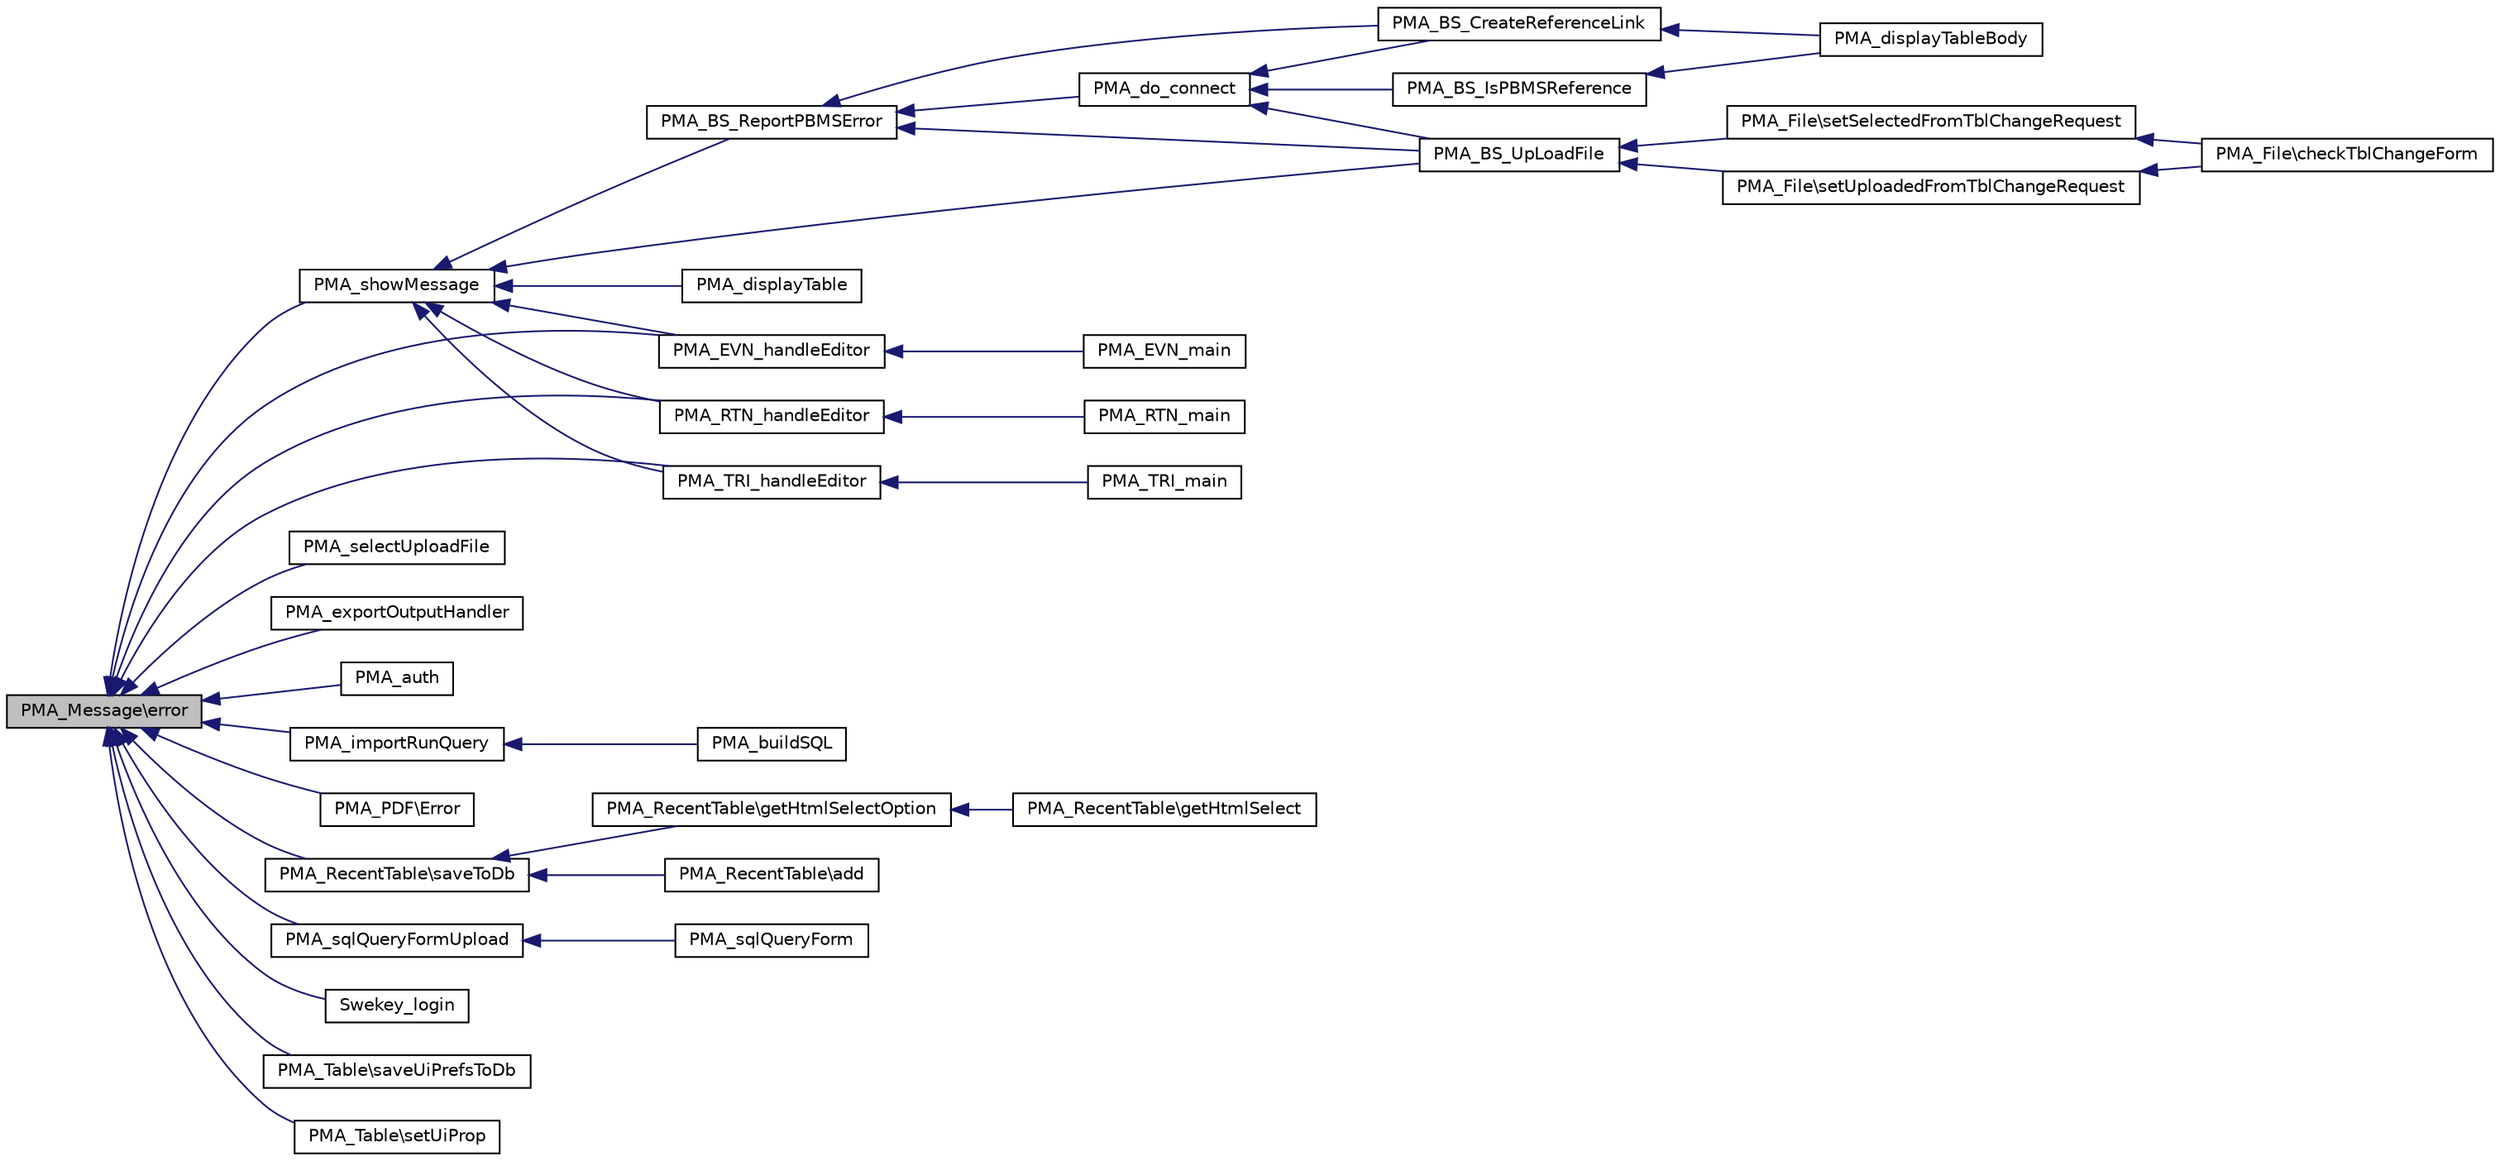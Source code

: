 digraph G
{
  edge [fontname="Helvetica",fontsize="10",labelfontname="Helvetica",labelfontsize="10"];
  node [fontname="Helvetica",fontsize="10",shape=record];
  rankdir="LR";
  Node1 [label="PMA_Message\\error",height=0.2,width=0.4,color="black", fillcolor="grey75", style="filled" fontcolor="black"];
  Node1 -> Node2 [dir="back",color="midnightblue",fontsize="10",style="solid",fontname="Helvetica"];
  Node2 [label="PMA_showMessage",height=0.2,width=0.4,color="black", fillcolor="white", style="filled",URL="$common_8lib_8php.html#ac856542e67ea0192bc0fc7fd1fb21d09",tooltip="displays the message and the query usually the message is the result of the query executed..."];
  Node2 -> Node3 [dir="back",color="midnightblue",fontsize="10",style="solid",fontname="Helvetica"];
  Node3 [label="PMA_BS_ReportPBMSError",height=0.2,width=0.4,color="black", fillcolor="white", style="filled",URL="$blobstreaming_8lib_8php.html#afd189175fc3a153d7519dc5aae546d50",tooltip="Retrieves and shows PBMS error."];
  Node3 -> Node4 [dir="back",color="midnightblue",fontsize="10",style="solid",fontname="Helvetica"];
  Node4 [label="PMA_do_connect",height=0.2,width=0.4,color="black", fillcolor="white", style="filled",URL="$blobstreaming_8lib_8php.html#a3d8545d55406624bab0917251b4d0105",tooltip="Tries to connect to PBMS server."];
  Node4 -> Node5 [dir="back",color="midnightblue",fontsize="10",style="solid",fontname="Helvetica"];
  Node5 [label="PMA_BS_IsPBMSReference",height=0.2,width=0.4,color="black", fillcolor="white", style="filled",URL="$blobstreaming_8lib_8php.html#a273956962a60db84a31283ba7991c044",tooltip="Checks whether the BLOB reference looks valid."];
  Node5 -> Node6 [dir="back",color="midnightblue",fontsize="10",style="solid",fontname="Helvetica"];
  Node6 [label="PMA_displayTableBody",height=0.2,width=0.4,color="black", fillcolor="white", style="filled",URL="$display__tbl_8lib_8php.html#a584c8e9b54e86afef57d654e60a836ed",tooltip="Displays the body of the results table."];
  Node4 -> Node7 [dir="back",color="midnightblue",fontsize="10",style="solid",fontname="Helvetica"];
  Node7 [label="PMA_BS_CreateReferenceLink",height=0.2,width=0.4,color="black", fillcolor="white", style="filled",URL="$blobstreaming_8lib_8php.html#a87b824dda195c745386060c163ee0bd7"];
  Node7 -> Node6 [dir="back",color="midnightblue",fontsize="10",style="solid",fontname="Helvetica"];
  Node4 -> Node8 [dir="back",color="midnightblue",fontsize="10",style="solid",fontname="Helvetica"];
  Node8 [label="PMA_BS_UpLoadFile",height=0.2,width=0.4,color="black", fillcolor="white", style="filled",URL="$blobstreaming_8lib_8php.html#a987ba4328adf59f089fd1bdc7b04fd32"];
  Node8 -> Node9 [dir="back",color="midnightblue",fontsize="10",style="solid",fontname="Helvetica"];
  Node9 [label="PMA_File\\setUploadedFromTblChangeRequest",height=0.2,width=0.4,color="black", fillcolor="white", style="filled",URL="$classPMA__File.html#a0e92c0b98fa87bca745c52682126ec74",tooltip="public"];
  Node9 -> Node10 [dir="back",color="midnightblue",fontsize="10",style="solid",fontname="Helvetica"];
  Node10 [label="PMA_File\\checkTblChangeForm",height=0.2,width=0.4,color="black", fillcolor="white", style="filled",URL="$classPMA__File.html#a9727b5d6c1e931147b67b6572f59184d",tooltip="checks the superglobals provided if the tbl_change form is submitted and uses the submitted/selected ..."];
  Node8 -> Node11 [dir="back",color="midnightblue",fontsize="10",style="solid",fontname="Helvetica"];
  Node11 [label="PMA_File\\setSelectedFromTblChangeRequest",height=0.2,width=0.4,color="black", fillcolor="white", style="filled",URL="$classPMA__File.html#a5ffe67d6bb949eb4e76a2c6af550bc22",tooltip="sets the name if the file to the one selected in the tbl_change form"];
  Node11 -> Node10 [dir="back",color="midnightblue",fontsize="10",style="solid",fontname="Helvetica"];
  Node3 -> Node7 [dir="back",color="midnightblue",fontsize="10",style="solid",fontname="Helvetica"];
  Node3 -> Node8 [dir="back",color="midnightblue",fontsize="10",style="solid",fontname="Helvetica"];
  Node2 -> Node8 [dir="back",color="midnightblue",fontsize="10",style="solid",fontname="Helvetica"];
  Node2 -> Node12 [dir="back",color="midnightblue",fontsize="10",style="solid",fontname="Helvetica"];
  Node12 [label="PMA_displayTable",height=0.2,width=0.4,color="black", fillcolor="white", style="filled",URL="$display__tbl_8lib_8php.html#ab64d4328beb5bc6b0a62abfa39fb447a",tooltip="Displays a table of results returned by a SQL query."];
  Node2 -> Node13 [dir="back",color="midnightblue",fontsize="10",style="solid",fontname="Helvetica"];
  Node13 [label="PMA_EVN_handleEditor",height=0.2,width=0.4,color="black", fillcolor="white", style="filled",URL="$rte__events_8lib_8php.html#a9eb0f568d20bcb34761a1862b658d094",tooltip="Handles editor requests for adding or editing an item."];
  Node13 -> Node14 [dir="back",color="midnightblue",fontsize="10",style="solid",fontname="Helvetica"];
  Node14 [label="PMA_EVN_main",height=0.2,width=0.4,color="black", fillcolor="white", style="filled",URL="$rte__events_8lib_8php.html#a32e646576e5c66cfc0172efe82baedd3",tooltip="Main function for the events functionality."];
  Node2 -> Node15 [dir="back",color="midnightblue",fontsize="10",style="solid",fontname="Helvetica"];
  Node15 [label="PMA_RTN_handleEditor",height=0.2,width=0.4,color="black", fillcolor="white", style="filled",URL="$rte__routines_8lib_8php.html#a5984f0f939595e2946293d251a03e095",tooltip="Handles editor requests for adding or editing an item."];
  Node15 -> Node16 [dir="back",color="midnightblue",fontsize="10",style="solid",fontname="Helvetica"];
  Node16 [label="PMA_RTN_main",height=0.2,width=0.4,color="black", fillcolor="white", style="filled",URL="$rte__routines_8lib_8php.html#a82a7cafa80bbc1f971939fd5ddc169fc",tooltip="Main function for the routines functionality."];
  Node2 -> Node17 [dir="back",color="midnightblue",fontsize="10",style="solid",fontname="Helvetica"];
  Node17 [label="PMA_TRI_handleEditor",height=0.2,width=0.4,color="black", fillcolor="white", style="filled",URL="$rte__triggers_8lib_8php.html#a1510d564284e1ac5013e2ce2a89a555a",tooltip="Handles editor requests for adding or editing an item."];
  Node17 -> Node18 [dir="back",color="midnightblue",fontsize="10",style="solid",fontname="Helvetica"];
  Node18 [label="PMA_TRI_main",height=0.2,width=0.4,color="black", fillcolor="white", style="filled",URL="$rte__triggers_8lib_8php.html#a9718500ed4111c7d22990addfe65b205",tooltip="Main function for the triggers functionality."];
  Node1 -> Node19 [dir="back",color="midnightblue",fontsize="10",style="solid",fontname="Helvetica"];
  Node19 [label="PMA_selectUploadFile",height=0.2,width=0.4,color="black", fillcolor="white", style="filled",URL="$common_8lib_8php.html#a5977a27139e0c13e2d7a70992572d314",tooltip="Display the form used to select a file to import from the server upload directory."];
  Node1 -> Node20 [dir="back",color="midnightblue",fontsize="10",style="solid",fontname="Helvetica"];
  Node20 [label="PMA_exportOutputHandler",height=0.2,width=0.4,color="black", fillcolor="white", style="filled",URL="$export_8php.html#af2960e851688994c2c2217bd257c02c9",tooltip="Output handler for all exports, if needed buffering, it stores data into $dump_buffer, otherwise it prints thems out."];
  Node1 -> Node21 [dir="back",color="midnightblue",fontsize="10",style="solid",fontname="Helvetica"];
  Node21 [label="PMA_auth",height=0.2,width=0.4,color="black", fillcolor="white", style="filled",URL="$http_8auth_8lib_8php.html#a7b36f9e978b1a9bc56724c5484a2d8b9",tooltip="Displays authentication form."];
  Node1 -> Node22 [dir="back",color="midnightblue",fontsize="10",style="solid",fontname="Helvetica"];
  Node22 [label="PMA_importRunQuery",height=0.2,width=0.4,color="black", fillcolor="white", style="filled",URL="$import_8lib_8php.html#a9893da01720eb7c0e987a33b4f3054f0",tooltip="Runs query inside import buffer."];
  Node22 -> Node23 [dir="back",color="midnightblue",fontsize="10",style="solid",fontname="Helvetica"];
  Node23 [label="PMA_buildSQL",height=0.2,width=0.4,color="black", fillcolor="white", style="filled",URL="$import_8lib_8php.html#aab4f3c116d0893044f465b4956ec45ee",tooltip="Builds and executes SQL statements to create the database and tables as necessary, as well as insert all the data."];
  Node1 -> Node24 [dir="back",color="midnightblue",fontsize="10",style="solid",fontname="Helvetica"];
  Node24 [label="PMA_PDF\\Error",height=0.2,width=0.4,color="black", fillcolor="white", style="filled",URL="$classPMA__PDF.html#a6986f9b59d3a4ac2473a29b7e945c0d0",tooltip="Displays an error message."];
  Node1 -> Node25 [dir="back",color="midnightblue",fontsize="10",style="solid",fontname="Helvetica"];
  Node25 [label="PMA_RecentTable\\saveToDb",height=0.2,width=0.4,color="black", fillcolor="white", style="filled",URL="$classPMA__RecentTable.html#a979442e04a8a79dd23e2fda2a69bda6f",tooltip="Save recent tables into phpMyAdmin database."];
  Node25 -> Node26 [dir="back",color="midnightblue",fontsize="10",style="solid",fontname="Helvetica"];
  Node26 [label="PMA_RecentTable\\getHtmlSelectOption",height=0.2,width=0.4,color="black", fillcolor="white", style="filled",URL="$classPMA__RecentTable.html#ad58a450cf7adc6f80c6f2282aecc3587",tooltip="Return options for HTML select."];
  Node26 -> Node27 [dir="back",color="midnightblue",fontsize="10",style="solid",fontname="Helvetica"];
  Node27 [label="PMA_RecentTable\\getHtmlSelect",height=0.2,width=0.4,color="black", fillcolor="white", style="filled",URL="$classPMA__RecentTable.html#a7ac335faf8ae960f2a65336574082f80",tooltip="Return HTML select."];
  Node25 -> Node28 [dir="back",color="midnightblue",fontsize="10",style="solid",fontname="Helvetica"];
  Node28 [label="PMA_RecentTable\\add",height=0.2,width=0.4,color="black", fillcolor="white", style="filled",URL="$classPMA__RecentTable.html#ad6b9e8a4b1f65b3978b34cada8e160e5",tooltip="Add recently used tables."];
  Node1 -> Node13 [dir="back",color="midnightblue",fontsize="10",style="solid",fontname="Helvetica"];
  Node1 -> Node15 [dir="back",color="midnightblue",fontsize="10",style="solid",fontname="Helvetica"];
  Node1 -> Node17 [dir="back",color="midnightblue",fontsize="10",style="solid",fontname="Helvetica"];
  Node1 -> Node29 [dir="back",color="midnightblue",fontsize="10",style="solid",fontname="Helvetica"];
  Node29 [label="PMA_sqlQueryFormUpload",height=0.2,width=0.4,color="black", fillcolor="white", style="filled",URL="$sql__query__form_8lib_8php.html#ab66af2fbf36184d027b75cf35ae49a20",tooltip="prints bookmark fieldset"];
  Node29 -> Node30 [dir="back",color="midnightblue",fontsize="10",style="solid",fontname="Helvetica"];
  Node30 [label="PMA_sqlQueryForm",height=0.2,width=0.4,color="black", fillcolor="white", style="filled",URL="$sql__query__form_8lib_8php.html#ad1f1165db8b6302766041d3d9cdda39c",tooltip="prints the sql query boxes"];
  Node1 -> Node31 [dir="back",color="midnightblue",fontsize="10",style="solid",fontname="Helvetica"];
  Node31 [label="Swekey_login",height=0.2,width=0.4,color="black", fillcolor="white", style="filled",URL="$swekey_8auth_8lib_8php.html#a6b25bd9dd16efb57112bc0ec08d2342c",tooltip="Perform login using Swekey."];
  Node1 -> Node32 [dir="back",color="midnightblue",fontsize="10",style="solid",fontname="Helvetica"];
  Node32 [label="PMA_Table\\saveUiPrefsToDb",height=0.2,width=0.4,color="black", fillcolor="white", style="filled",URL="$classPMA__Table.html#af43691e54564ecb0d9006cb05099032b",tooltip="Save this table&#39;s UI preferences into phpMyAdmin database."];
  Node1 -> Node33 [dir="back",color="midnightblue",fontsize="10",style="solid",fontname="Helvetica"];
  Node33 [label="PMA_Table\\setUiProp",height=0.2,width=0.4,color="black", fillcolor="white", style="filled",URL="$classPMA__Table.html#abd448f597684ac66e6e7e0d703817305",tooltip="Set a property from UI preferences."];
}
